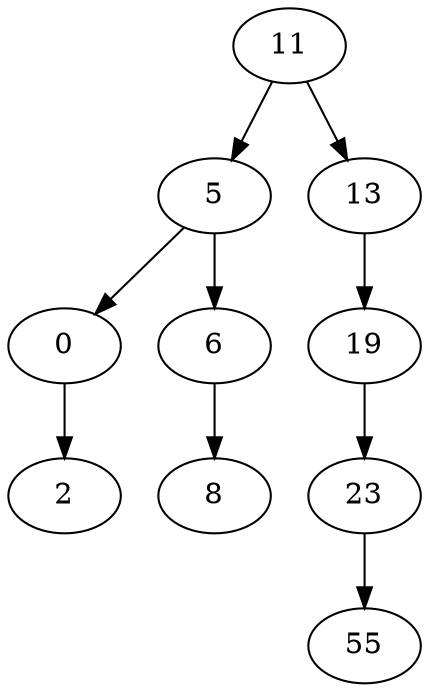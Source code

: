 digraph tree {
    11->5;
    5->0; 
    5->6;
    6->8;
    11->13;
    13->19;
    19->23;
    23->55;
    0->2;
    
}